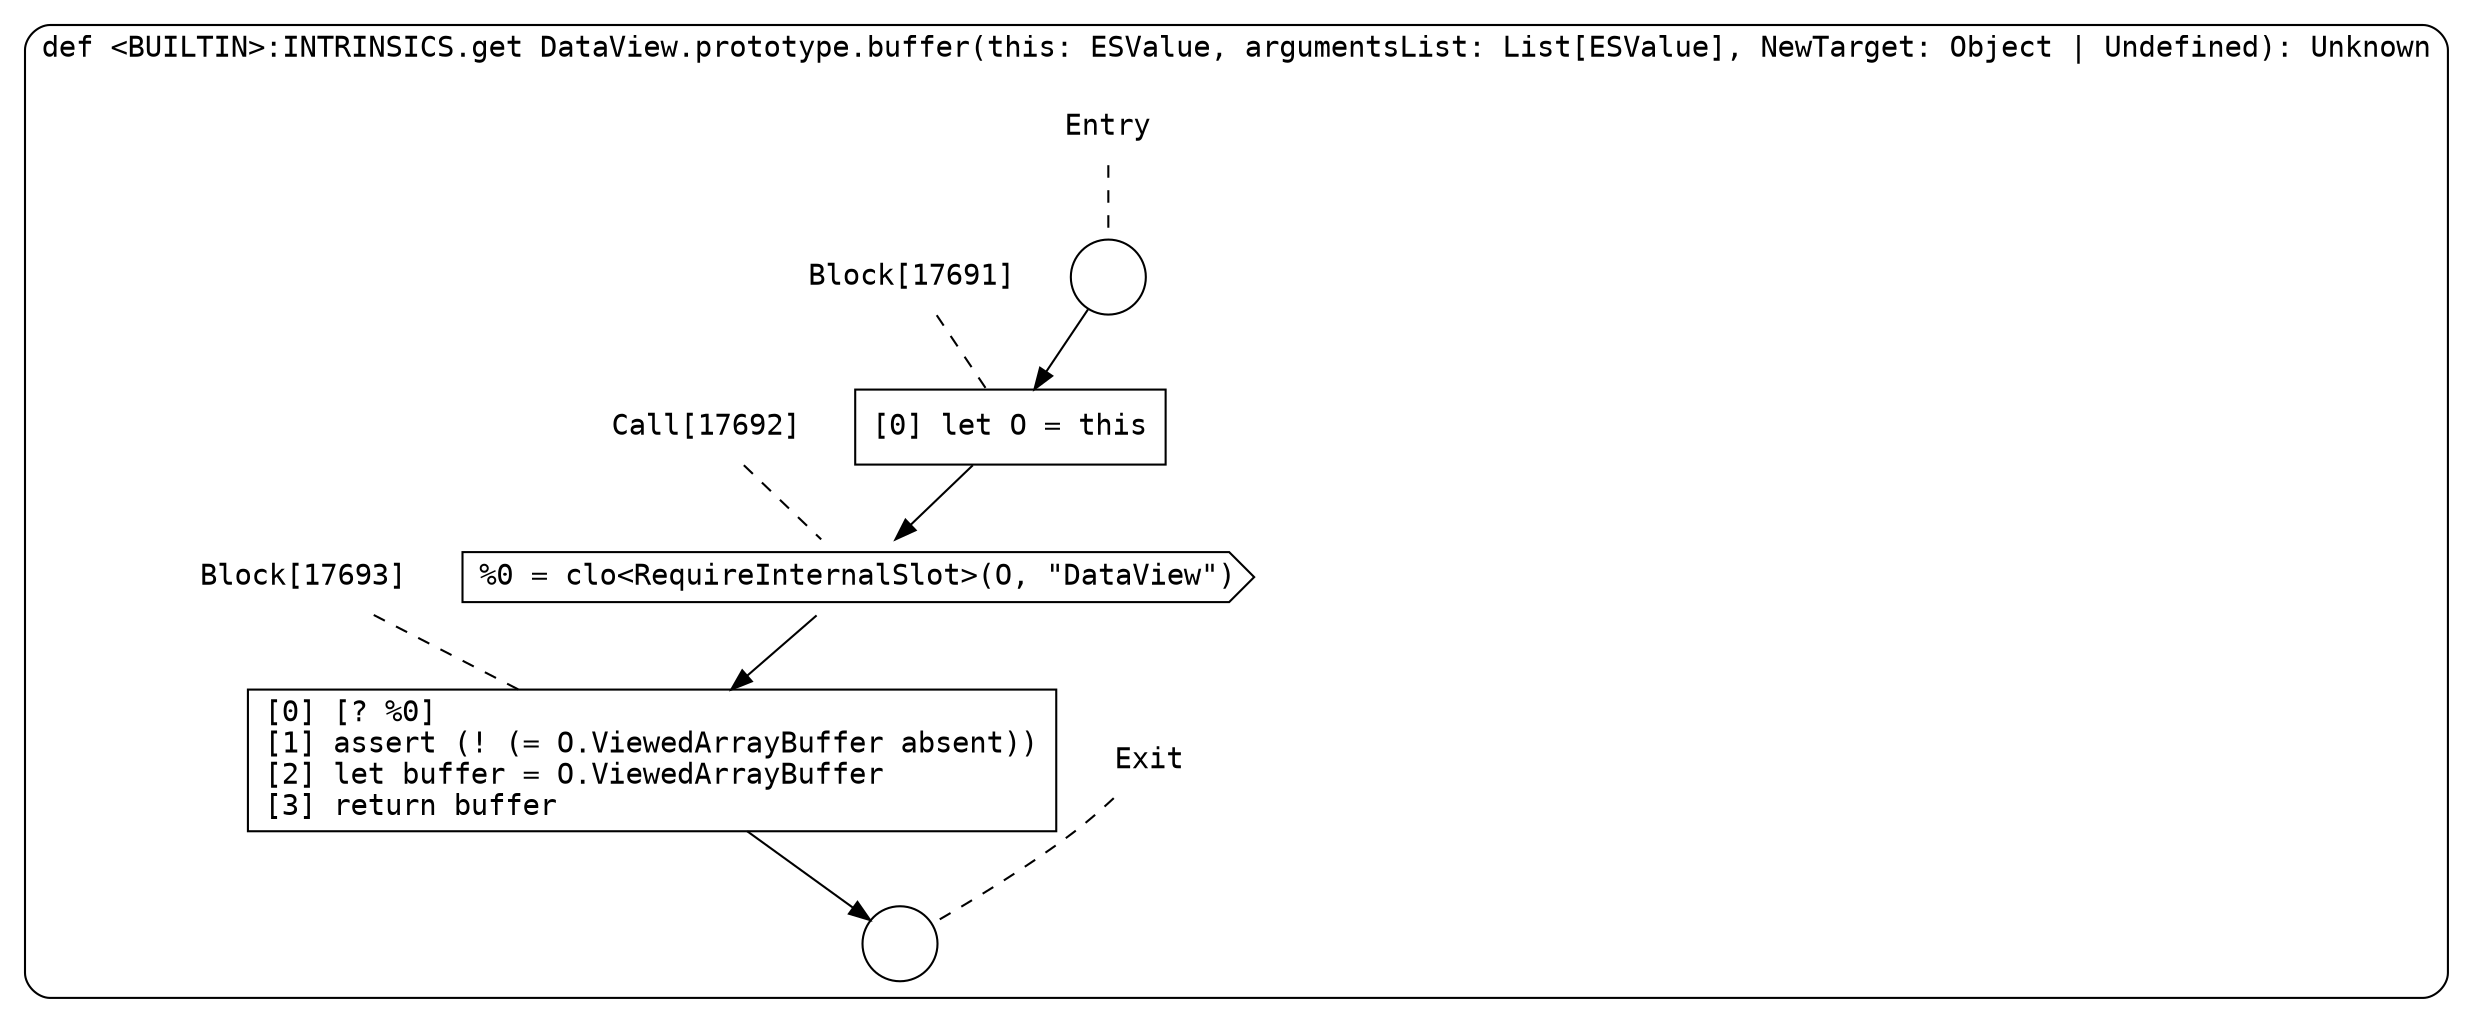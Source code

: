 digraph {
  graph [fontname = "Consolas"]
  node [fontname = "Consolas"]
  edge [fontname = "Consolas"]
  subgraph cluster2497 {
    label = "def <BUILTIN>:INTRINSICS.get DataView.prototype.buffer(this: ESValue, argumentsList: List[ESValue], NewTarget: Object | Undefined): Unknown"
    style = rounded
    cluster2497_entry_name [shape=none, label=<<font color="black">Entry</font>>]
    cluster2497_entry_name -> cluster2497_entry [arrowhead=none, color="black", style=dashed]
    cluster2497_entry [shape=circle label=" " color="black" fillcolor="white" style=filled]
    cluster2497_entry -> node17691 [color="black"]
    cluster2497_exit_name [shape=none, label=<<font color="black">Exit</font>>]
    cluster2497_exit_name -> cluster2497_exit [arrowhead=none, color="black", style=dashed]
    cluster2497_exit [shape=circle label=" " color="black" fillcolor="white" style=filled]
    node17691_name [shape=none, label=<<font color="black">Block[17691]</font>>]
    node17691_name -> node17691 [arrowhead=none, color="black", style=dashed]
    node17691 [shape=box, label=<<font color="black">[0] let O = this<BR ALIGN="LEFT"/></font>> color="black" fillcolor="white", style=filled]
    node17691 -> node17692 [color="black"]
    node17692_name [shape=none, label=<<font color="black">Call[17692]</font>>]
    node17692_name -> node17692 [arrowhead=none, color="black", style=dashed]
    node17692 [shape=cds, label=<<font color="black">%0 = clo&lt;RequireInternalSlot&gt;(O, &quot;DataView&quot;)</font>> color="black" fillcolor="white", style=filled]
    node17692 -> node17693 [color="black"]
    node17693_name [shape=none, label=<<font color="black">Block[17693]</font>>]
    node17693_name -> node17693 [arrowhead=none, color="black", style=dashed]
    node17693 [shape=box, label=<<font color="black">[0] [? %0]<BR ALIGN="LEFT"/>[1] assert (! (= O.ViewedArrayBuffer absent))<BR ALIGN="LEFT"/>[2] let buffer = O.ViewedArrayBuffer<BR ALIGN="LEFT"/>[3] return buffer<BR ALIGN="LEFT"/></font>> color="black" fillcolor="white", style=filled]
    node17693 -> cluster2497_exit [color="black"]
  }
}